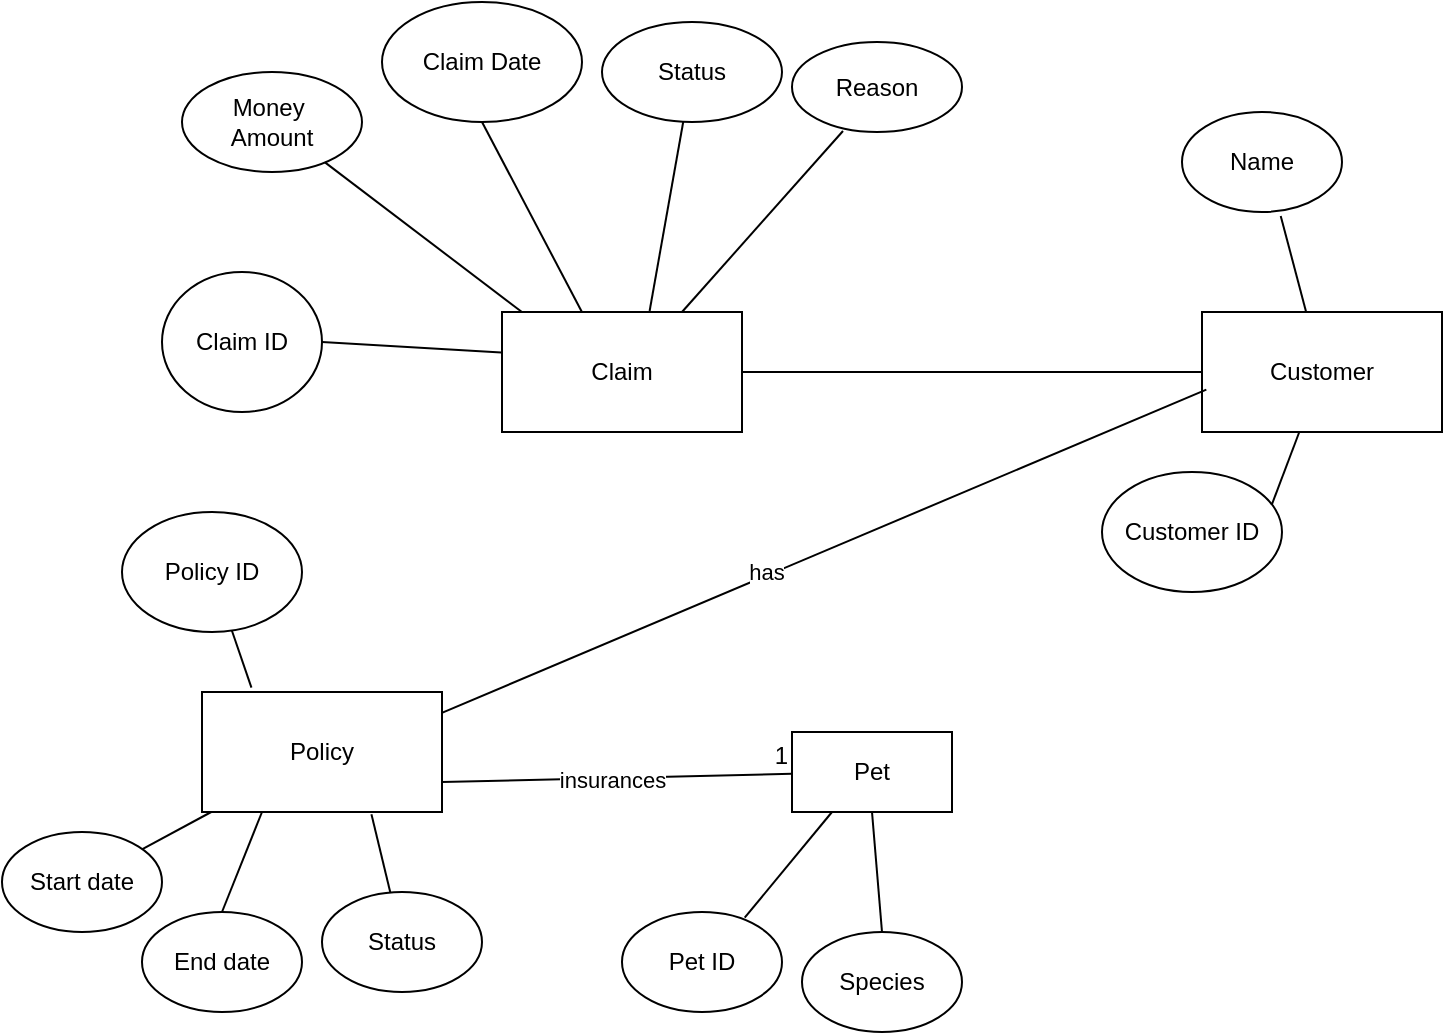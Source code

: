 <mxfile version="27.1.6">
  <diagram name="Page-1" id="7F0s8tA2o--C-QU7P3Nw">
    <mxGraphModel dx="1663" dy="560" grid="1" gridSize="10" guides="1" tooltips="1" connect="1" arrows="1" fold="1" page="1" pageScale="1" pageWidth="850" pageHeight="1100" math="0" shadow="0">
      <root>
        <mxCell id="0" />
        <mxCell id="1" parent="0" />
        <mxCell id="zv9f7UW2KeGh1jNF6cNg-1" value="Claim" style="rounded=0;whiteSpace=wrap;html=1;" parent="1" vertex="1">
          <mxGeometry x="220" y="200" width="120" height="60" as="geometry" />
        </mxCell>
        <mxCell id="zv9f7UW2KeGh1jNF6cNg-2" value="Customer" style="rounded=0;whiteSpace=wrap;html=1;" parent="1" vertex="1">
          <mxGeometry x="570" y="200" width="120" height="60" as="geometry" />
        </mxCell>
        <mxCell id="zv9f7UW2KeGh1jNF6cNg-5" value="Money&amp;nbsp;&lt;div&gt;Amount&lt;/div&gt;" style="ellipse;whiteSpace=wrap;html=1;" parent="1" vertex="1">
          <mxGeometry x="60" y="80" width="90" height="50" as="geometry" />
        </mxCell>
        <mxCell id="zv9f7UW2KeGh1jNF6cNg-9" value="Claim Date" style="ellipse;whiteSpace=wrap;html=1;" parent="1" vertex="1">
          <mxGeometry x="160" y="45" width="100" height="60" as="geometry" />
        </mxCell>
        <mxCell id="zv9f7UW2KeGh1jNF6cNg-13" value="" style="endArrow=none;html=1;rounded=0;exitX=0.083;exitY=0;exitDx=0;exitDy=0;exitPerimeter=0;" parent="1" source="zv9f7UW2KeGh1jNF6cNg-1" target="zv9f7UW2KeGh1jNF6cNg-5" edge="1">
          <mxGeometry width="50" height="50" relative="1" as="geometry">
            <mxPoint x="180" y="170" as="sourcePoint" />
            <mxPoint x="230" y="120" as="targetPoint" />
          </mxGeometry>
        </mxCell>
        <mxCell id="zv9f7UW2KeGh1jNF6cNg-14" value="Pet" style="rounded=0;whiteSpace=wrap;html=1;" parent="1" vertex="1">
          <mxGeometry x="365" y="410" width="80" height="40" as="geometry" />
        </mxCell>
        <mxCell id="zv9f7UW2KeGh1jNF6cNg-15" value="" style="endArrow=none;html=1;rounded=0;" parent="1" source="zv9f7UW2KeGh1jNF6cNg-1" target="zv9f7UW2KeGh1jNF6cNg-2" edge="1">
          <mxGeometry width="50" height="50" relative="1" as="geometry">
            <mxPoint x="420" y="260" as="sourcePoint" />
            <mxPoint x="470" y="210" as="targetPoint" />
          </mxGeometry>
        </mxCell>
        <mxCell id="zv9f7UW2KeGh1jNF6cNg-17" value="" style="endArrow=none;html=1;rounded=0;exitX=0.333;exitY=0;exitDx=0;exitDy=0;entryX=0.5;entryY=1;entryDx=0;entryDy=0;exitPerimeter=0;" parent="1" source="zv9f7UW2KeGh1jNF6cNg-1" target="zv9f7UW2KeGh1jNF6cNg-9" edge="1">
          <mxGeometry width="50" height="50" relative="1" as="geometry">
            <mxPoint x="270" y="180" as="sourcePoint" />
            <mxPoint x="320" y="130" as="targetPoint" />
          </mxGeometry>
        </mxCell>
        <mxCell id="zv9f7UW2KeGh1jNF6cNg-19" value="Claim ID" style="ellipse;whiteSpace=wrap;html=1;" parent="1" vertex="1">
          <mxGeometry x="50" y="180" width="80" height="70" as="geometry" />
        </mxCell>
        <mxCell id="zv9f7UW2KeGh1jNF6cNg-21" value="" style="endArrow=none;html=1;rounded=0;exitX=1;exitY=0.5;exitDx=0;exitDy=0;entryX=-0.003;entryY=0.337;entryDx=0;entryDy=0;entryPerimeter=0;" parent="1" source="zv9f7UW2KeGh1jNF6cNg-19" target="zv9f7UW2KeGh1jNF6cNg-1" edge="1">
          <mxGeometry width="50" height="50" relative="1" as="geometry">
            <mxPoint x="160" y="250" as="sourcePoint" />
            <mxPoint x="210" y="200" as="targetPoint" />
          </mxGeometry>
        </mxCell>
        <mxCell id="zv9f7UW2KeGh1jNF6cNg-22" value="Policy" style="rounded=0;whiteSpace=wrap;html=1;" parent="1" vertex="1">
          <mxGeometry x="70" y="390" width="120" height="60" as="geometry" />
        </mxCell>
        <mxCell id="zv9f7UW2KeGh1jNF6cNg-23" value="Policy ID" style="ellipse;whiteSpace=wrap;html=1;" parent="1" vertex="1">
          <mxGeometry x="30" y="300" width="90" height="60" as="geometry" />
        </mxCell>
        <mxCell id="zv9f7UW2KeGh1jNF6cNg-24" value="" style="endArrow=none;html=1;rounded=0;entryX=0.206;entryY=-0.036;entryDx=0;entryDy=0;entryPerimeter=0;" parent="1" source="zv9f7UW2KeGh1jNF6cNg-23" target="zv9f7UW2KeGh1jNF6cNg-22" edge="1">
          <mxGeometry width="50" height="50" relative="1" as="geometry">
            <mxPoint x="50" y="510" as="sourcePoint" />
            <mxPoint x="100" y="470" as="targetPoint" />
          </mxGeometry>
        </mxCell>
        <mxCell id="zv9f7UW2KeGh1jNF6cNg-25" value="Customer ID" style="ellipse;whiteSpace=wrap;html=1;" parent="1" vertex="1">
          <mxGeometry x="520" y="280" width="90" height="60" as="geometry" />
        </mxCell>
        <mxCell id="zv9f7UW2KeGh1jNF6cNg-26" value="" style="endArrow=none;html=1;rounded=0;entryX=0.997;entryY=0.176;entryDx=0;entryDy=0;entryPerimeter=0;exitX=0.018;exitY=0.647;exitDx=0;exitDy=0;exitPerimeter=0;" parent="1" source="zv9f7UW2KeGh1jNF6cNg-2" target="zv9f7UW2KeGh1jNF6cNg-22" edge="1">
          <mxGeometry width="50" height="50" relative="1" as="geometry">
            <mxPoint x="220" y="580" as="sourcePoint" />
            <mxPoint x="270" y="530" as="targetPoint" />
          </mxGeometry>
        </mxCell>
        <mxCell id="VD68SMWjHamOjHzmVSUj-9" value="has" style="edgeLabel;html=1;align=center;verticalAlign=middle;resizable=0;points=[];" vertex="1" connectable="0" parent="zv9f7UW2KeGh1jNF6cNg-26">
          <mxGeometry x="0.148" y="-2" relative="1" as="geometry">
            <mxPoint as="offset" />
          </mxGeometry>
        </mxCell>
        <mxCell id="zv9f7UW2KeGh1jNF6cNg-27" value="" style="endArrow=none;html=1;rounded=0;exitX=0.943;exitY=0.274;exitDx=0;exitDy=0;exitPerimeter=0;" parent="1" source="zv9f7UW2KeGh1jNF6cNg-25" target="zv9f7UW2KeGh1jNF6cNg-2" edge="1">
          <mxGeometry width="50" height="50" relative="1" as="geometry">
            <mxPoint x="450" y="320" as="sourcePoint" />
            <mxPoint x="500" y="270" as="targetPoint" />
          </mxGeometry>
        </mxCell>
        <mxCell id="zv9f7UW2KeGh1jNF6cNg-28" value="Name" style="ellipse;whiteSpace=wrap;html=1;" parent="1" vertex="1">
          <mxGeometry x="560" y="100" width="80" height="50" as="geometry" />
        </mxCell>
        <mxCell id="zv9f7UW2KeGh1jNF6cNg-29" value="" style="endArrow=none;html=1;rounded=0;entryX=0.617;entryY=1.039;entryDx=0;entryDy=0;entryPerimeter=0;" parent="1" source="zv9f7UW2KeGh1jNF6cNg-2" target="zv9f7UW2KeGh1jNF6cNg-28" edge="1">
          <mxGeometry width="50" height="50" relative="1" as="geometry">
            <mxPoint x="430" y="310" as="sourcePoint" />
            <mxPoint x="480" y="260" as="targetPoint" />
          </mxGeometry>
        </mxCell>
        <mxCell id="VD68SMWjHamOjHzmVSUj-3" value="Pet ID" style="ellipse;whiteSpace=wrap;html=1;" vertex="1" parent="1">
          <mxGeometry x="280" y="500" width="80" height="50" as="geometry" />
        </mxCell>
        <mxCell id="VD68SMWjHamOjHzmVSUj-5" value="" style="endArrow=none;html=1;rounded=0;exitX=0.767;exitY=0.057;exitDx=0;exitDy=0;exitPerimeter=0;entryX=0.25;entryY=1;entryDx=0;entryDy=0;" edge="1" parent="1" source="VD68SMWjHamOjHzmVSUj-3" target="zv9f7UW2KeGh1jNF6cNg-14">
          <mxGeometry width="50" height="50" relative="1" as="geometry">
            <mxPoint x="290" y="510" as="sourcePoint" />
            <mxPoint x="380" y="470" as="targetPoint" />
          </mxGeometry>
        </mxCell>
        <mxCell id="VD68SMWjHamOjHzmVSUj-13" value="Species" style="ellipse;whiteSpace=wrap;html=1;" vertex="1" parent="1">
          <mxGeometry x="370" y="510" width="80" height="50" as="geometry" />
        </mxCell>
        <mxCell id="VD68SMWjHamOjHzmVSUj-14" value="" style="endArrow=none;html=1;rounded=0;exitX=0.5;exitY=0;exitDx=0;exitDy=0;entryX=0.5;entryY=1;entryDx=0;entryDy=0;" edge="1" parent="1" source="VD68SMWjHamOjHzmVSUj-13" target="zv9f7UW2KeGh1jNF6cNg-14">
          <mxGeometry width="50" height="50" relative="1" as="geometry">
            <mxPoint x="370" y="530" as="sourcePoint" />
            <mxPoint x="420" y="480" as="targetPoint" />
          </mxGeometry>
        </mxCell>
        <mxCell id="VD68SMWjHamOjHzmVSUj-15" value="Status" style="ellipse;whiteSpace=wrap;html=1;" vertex="1" parent="1">
          <mxGeometry x="270" y="55" width="90" height="50" as="geometry" />
        </mxCell>
        <mxCell id="VD68SMWjHamOjHzmVSUj-16" value="" style="endArrow=none;html=1;rounded=0;exitX=0.615;exitY=-0.008;exitDx=0;exitDy=0;exitPerimeter=0;" edge="1" parent="1" source="zv9f7UW2KeGh1jNF6cNg-1" target="VD68SMWjHamOjHzmVSUj-15">
          <mxGeometry width="50" height="50" relative="1" as="geometry">
            <mxPoint x="289" y="235" as="sourcePoint" />
            <mxPoint x="190" y="160" as="targetPoint" />
          </mxGeometry>
        </mxCell>
        <mxCell id="VD68SMWjHamOjHzmVSUj-20" value="" style="endArrow=none;html=1;rounded=0;exitX=1;exitY=0.75;exitDx=0;exitDy=0;" edge="1" parent="1" source="zv9f7UW2KeGh1jNF6cNg-22" target="zv9f7UW2KeGh1jNF6cNg-14">
          <mxGeometry relative="1" as="geometry">
            <mxPoint x="180" y="439.58" as="sourcePoint" />
            <mxPoint x="340" y="439.58" as="targetPoint" />
          </mxGeometry>
        </mxCell>
        <mxCell id="VD68SMWjHamOjHzmVSUj-21" value="1" style="resizable=0;html=1;whiteSpace=wrap;align=right;verticalAlign=bottom;" connectable="0" vertex="1" parent="VD68SMWjHamOjHzmVSUj-20">
          <mxGeometry x="1" relative="1" as="geometry" />
        </mxCell>
        <mxCell id="VD68SMWjHamOjHzmVSUj-22" value="insurances" style="edgeLabel;html=1;align=center;verticalAlign=middle;resizable=0;points=[];" vertex="1" connectable="0" parent="VD68SMWjHamOjHzmVSUj-20">
          <mxGeometry x="-0.24" y="-1" relative="1" as="geometry">
            <mxPoint x="18" y="-1" as="offset" />
          </mxGeometry>
        </mxCell>
        <mxCell id="VD68SMWjHamOjHzmVSUj-23" value="Start date" style="ellipse;whiteSpace=wrap;html=1;" vertex="1" parent="1">
          <mxGeometry x="-30" y="460" width="80" height="50" as="geometry" />
        </mxCell>
        <mxCell id="VD68SMWjHamOjHzmVSUj-24" value="End date" style="ellipse;whiteSpace=wrap;html=1;" vertex="1" parent="1">
          <mxGeometry x="40" y="500" width="80" height="50" as="geometry" />
        </mxCell>
        <mxCell id="VD68SMWjHamOjHzmVSUj-25" value="Status" style="ellipse;whiteSpace=wrap;html=1;" vertex="1" parent="1">
          <mxGeometry x="130" y="490" width="80" height="50" as="geometry" />
        </mxCell>
        <mxCell id="VD68SMWjHamOjHzmVSUj-29" value="" style="endArrow=none;html=1;rounded=0;" edge="1" parent="1" source="VD68SMWjHamOjHzmVSUj-23" target="zv9f7UW2KeGh1jNF6cNg-22">
          <mxGeometry width="50" height="50" relative="1" as="geometry">
            <mxPoint x="10" y="445" as="sourcePoint" />
            <mxPoint x="60" y="395" as="targetPoint" />
          </mxGeometry>
        </mxCell>
        <mxCell id="VD68SMWjHamOjHzmVSUj-30" value="" style="endArrow=none;html=1;rounded=0;entryX=0.25;entryY=1;entryDx=0;entryDy=0;exitX=0.5;exitY=0;exitDx=0;exitDy=0;" edge="1" parent="1" source="VD68SMWjHamOjHzmVSUj-24" target="zv9f7UW2KeGh1jNF6cNg-22">
          <mxGeometry width="50" height="50" relative="1" as="geometry">
            <mxPoint x="60" y="530" as="sourcePoint" />
            <mxPoint x="110" y="480" as="targetPoint" />
          </mxGeometry>
        </mxCell>
        <mxCell id="VD68SMWjHamOjHzmVSUj-31" value="" style="endArrow=none;html=1;rounded=0;entryX=0.706;entryY=1.019;entryDx=0;entryDy=0;entryPerimeter=0;" edge="1" parent="1" source="VD68SMWjHamOjHzmVSUj-25" target="zv9f7UW2KeGh1jNF6cNg-22">
          <mxGeometry width="50" height="50" relative="1" as="geometry">
            <mxPoint x="100" y="510" as="sourcePoint" />
            <mxPoint x="150" y="460" as="targetPoint" />
          </mxGeometry>
        </mxCell>
        <mxCell id="VD68SMWjHamOjHzmVSUj-32" value="Reason" style="ellipse;whiteSpace=wrap;html=1;" vertex="1" parent="1">
          <mxGeometry x="365" y="65" width="85" height="45" as="geometry" />
        </mxCell>
        <mxCell id="VD68SMWjHamOjHzmVSUj-33" value="" style="endArrow=none;html=1;rounded=0;exitX=0.75;exitY=0;exitDx=0;exitDy=0;entryX=0.3;entryY=0.989;entryDx=0;entryDy=0;entryPerimeter=0;" edge="1" parent="1" source="zv9f7UW2KeGh1jNF6cNg-1" target="VD68SMWjHamOjHzmVSUj-32">
          <mxGeometry width="50" height="50" relative="1" as="geometry">
            <mxPoint x="353" y="205" as="sourcePoint" />
            <mxPoint x="370" y="110" as="targetPoint" />
          </mxGeometry>
        </mxCell>
      </root>
    </mxGraphModel>
  </diagram>
</mxfile>
